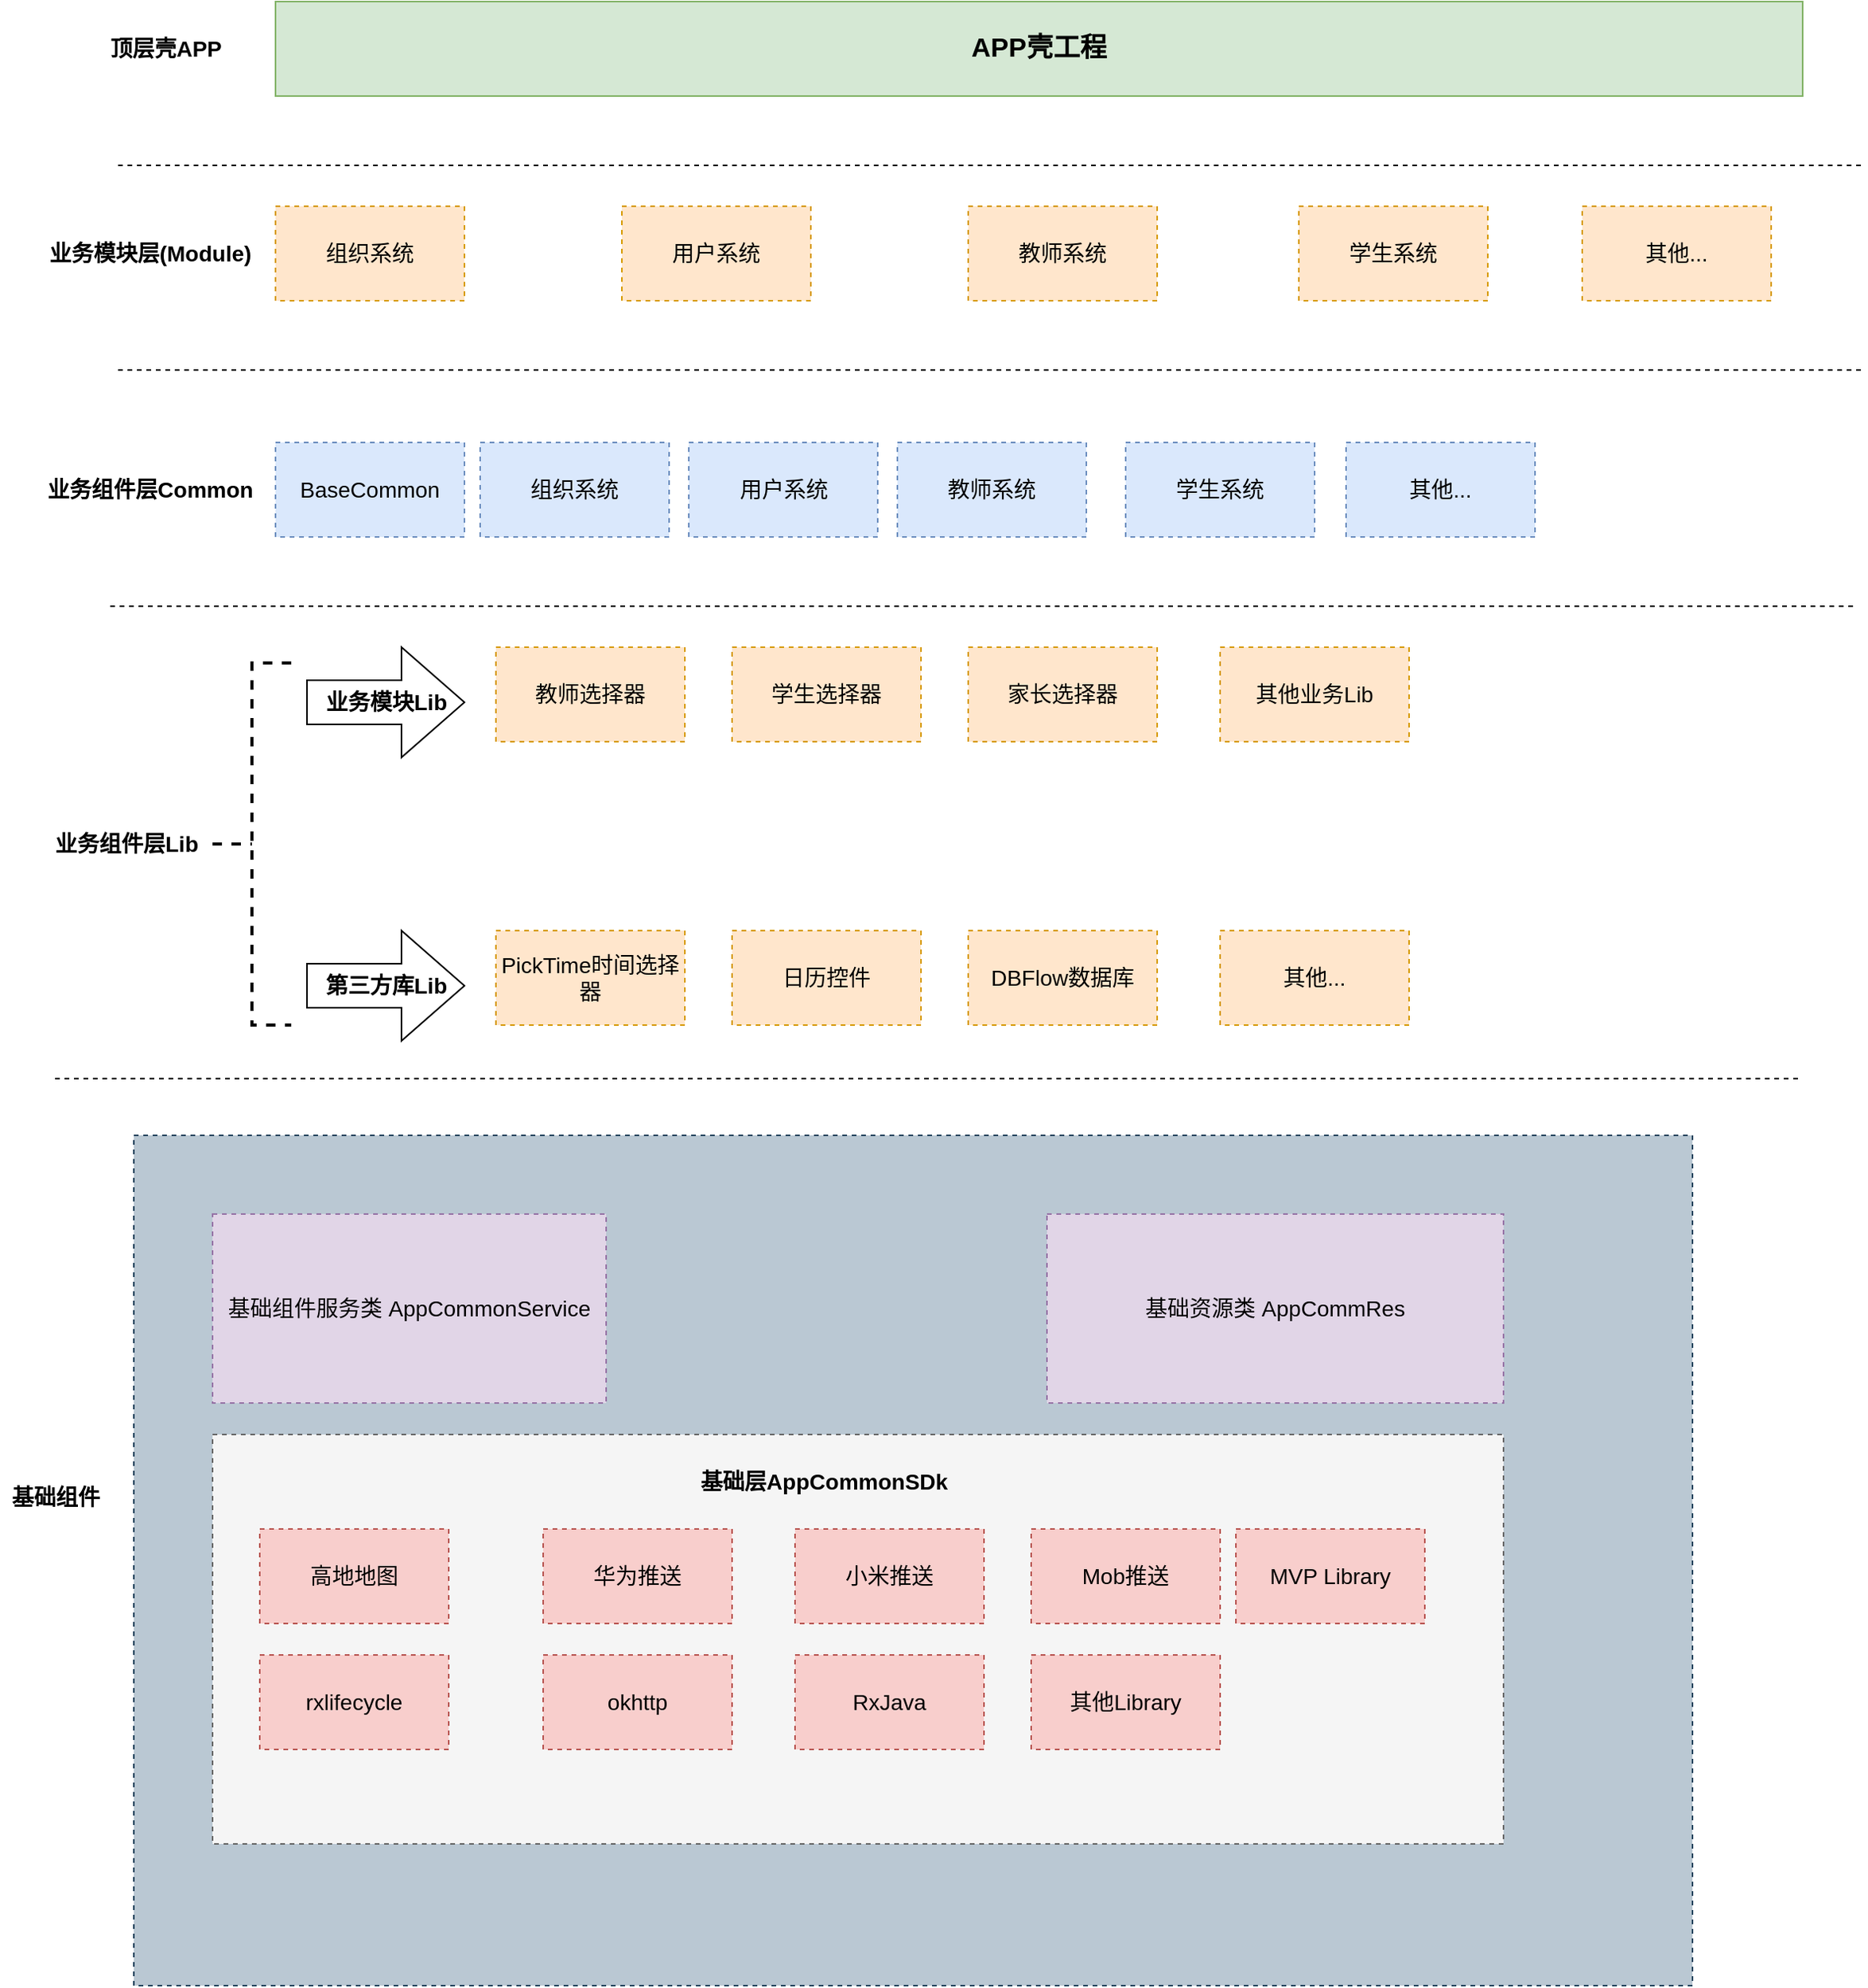 <mxfile version="13.8.8" type="github">
  <diagram id="5YJdf_GiZVkq7qKEYGZW" name="Page-1">
    <mxGraphModel dx="2249" dy="762" grid="1" gridSize="10" guides="1" tooltips="1" connect="1" arrows="1" fold="1" page="1" pageScale="1" pageWidth="827" pageHeight="1169" math="0" shadow="0">
      <root>
        <mxCell id="0" />
        <mxCell id="1" parent="0" />
        <mxCell id="j0w_x6X-0oKLD-OR9ZKu-58" value="" style="rounded=0;whiteSpace=wrap;html=1;dashed=1;fontSize=14;fillColor=#bac8d3;strokeColor=#23445d;" vertex="1" parent="1">
          <mxGeometry x="10" y="810" width="990" height="540" as="geometry" />
        </mxCell>
        <mxCell id="j0w_x6X-0oKLD-OR9ZKu-52" value="" style="rounded=0;whiteSpace=wrap;html=1;dashed=1;fontSize=14;fillColor=#f5f5f5;strokeColor=#666666;fontColor=#333333;" vertex="1" parent="1">
          <mxGeometry x="60" y="1000" width="820" height="260" as="geometry" />
        </mxCell>
        <mxCell id="QNq1hISHLKf9LOUZHScL-2" value="&lt;font style=&quot;font-size: 17px&quot;&gt;APP壳工程&lt;/font&gt;" style="rounded=0;whiteSpace=wrap;html=1;fillColor=#d5e8d4;strokeColor=#82b366;fontStyle=1" parent="1" vertex="1">
          <mxGeometry x="100" y="90" width="970" height="60" as="geometry" />
        </mxCell>
        <mxCell id="QNq1hISHLKf9LOUZHScL-4" value="顶层壳APP" style="text;html=1;align=center;verticalAlign=middle;resizable=0;points=[];autosize=1;fontStyle=1;fontSize=14;" parent="1" vertex="1">
          <mxGeometry x="-15" y="110" width="90" height="20" as="geometry" />
        </mxCell>
        <mxCell id="QNq1hISHLKf9LOUZHScL-5" value="" style="line;strokeWidth=1;fillColor=none;align=left;verticalAlign=middle;spacingTop=-1;spacingLeft=3;spacingRight=3;rotatable=0;labelPosition=right;points=[];portConstraint=eastwest;fontSize=14;dashed=1;" parent="1" vertex="1">
          <mxGeometry y="190" width="1110" height="8" as="geometry" />
        </mxCell>
        <mxCell id="j0w_x6X-0oKLD-OR9ZKu-1" value="&lt;b&gt;业务模块层(Module)&lt;/b&gt;" style="text;html=1;align=center;verticalAlign=middle;resizable=0;points=[];autosize=1;fontSize=14;" vertex="1" parent="1">
          <mxGeometry x="-50" y="240" width="140" height="20" as="geometry" />
        </mxCell>
        <mxCell id="j0w_x6X-0oKLD-OR9ZKu-2" value="教师系统" style="rounded=0;whiteSpace=wrap;html=1;dashed=1;fontSize=14;fillColor=#ffe6cc;strokeColor=#d79b00;" vertex="1" parent="1">
          <mxGeometry x="540" y="220" width="120" height="60" as="geometry" />
        </mxCell>
        <mxCell id="j0w_x6X-0oKLD-OR9ZKu-3" value="学生系统" style="rounded=0;whiteSpace=wrap;html=1;dashed=1;fontSize=14;fillColor=#ffe6cc;strokeColor=#d79b00;" vertex="1" parent="1">
          <mxGeometry x="750" y="220" width="120" height="60" as="geometry" />
        </mxCell>
        <mxCell id="j0w_x6X-0oKLD-OR9ZKu-5" value="组织系统" style="rounded=0;whiteSpace=wrap;html=1;dashed=1;fontSize=14;fillColor=#ffe6cc;strokeColor=#d79b00;" vertex="1" parent="1">
          <mxGeometry x="100" y="220" width="120" height="60" as="geometry" />
        </mxCell>
        <mxCell id="j0w_x6X-0oKLD-OR9ZKu-6" value="用户系统" style="rounded=0;whiteSpace=wrap;html=1;dashed=1;fontSize=14;fillColor=#ffe6cc;strokeColor=#d79b00;" vertex="1" parent="1">
          <mxGeometry x="320" y="220" width="120" height="60" as="geometry" />
        </mxCell>
        <mxCell id="j0w_x6X-0oKLD-OR9ZKu-7" value="其他..." style="rounded=0;whiteSpace=wrap;html=1;dashed=1;fontSize=14;fillColor=#ffe6cc;strokeColor=#d79b00;" vertex="1" parent="1">
          <mxGeometry x="930" y="220" width="120" height="60" as="geometry" />
        </mxCell>
        <mxCell id="j0w_x6X-0oKLD-OR9ZKu-9" value="" style="line;strokeWidth=1;fillColor=none;align=left;verticalAlign=middle;spacingTop=-1;spacingLeft=3;spacingRight=3;rotatable=0;labelPosition=right;points=[];portConstraint=eastwest;fontSize=14;dashed=1;" vertex="1" parent="1">
          <mxGeometry y="320" width="1110" height="8" as="geometry" />
        </mxCell>
        <mxCell id="j0w_x6X-0oKLD-OR9ZKu-10" value="教师选择器" style="rounded=0;whiteSpace=wrap;html=1;dashed=1;fontSize=14;fillColor=#ffe6cc;strokeColor=#d79b00;" vertex="1" parent="1">
          <mxGeometry x="240" y="500" width="120" height="60" as="geometry" />
        </mxCell>
        <mxCell id="j0w_x6X-0oKLD-OR9ZKu-11" value="&lt;b&gt;业务组件层Lib&lt;/b&gt;" style="text;html=1;align=center;verticalAlign=middle;resizable=0;points=[];autosize=1;fontSize=14;" vertex="1" parent="1">
          <mxGeometry x="-50" y="615" width="110" height="20" as="geometry" />
        </mxCell>
        <mxCell id="j0w_x6X-0oKLD-OR9ZKu-16" value="" style="strokeWidth=2;html=1;shape=mxgraph.flowchart.annotation_2;align=left;labelPosition=right;pointerEvents=1;dashed=1;fontSize=14;" vertex="1" parent="1">
          <mxGeometry x="60" y="510" width="50" height="230" as="geometry" />
        </mxCell>
        <mxCell id="j0w_x6X-0oKLD-OR9ZKu-18" value="&lt;b&gt;业务模块Lib&lt;/b&gt;" style="html=1;shadow=0;dashed=0;align=center;verticalAlign=middle;shape=mxgraph.arrows2.arrow;dy=0.6;dx=40;notch=0;fontSize=14;" vertex="1" parent="1">
          <mxGeometry x="120" y="500" width="100" height="70" as="geometry" />
        </mxCell>
        <mxCell id="j0w_x6X-0oKLD-OR9ZKu-19" value="学生选择器" style="rounded=0;whiteSpace=wrap;html=1;dashed=1;fontSize=14;fillColor=#ffe6cc;strokeColor=#d79b00;" vertex="1" parent="1">
          <mxGeometry x="390" y="500" width="120" height="60" as="geometry" />
        </mxCell>
        <mxCell id="j0w_x6X-0oKLD-OR9ZKu-20" value="家长选择器" style="rounded=0;whiteSpace=wrap;html=1;dashed=1;fontSize=14;fillColor=#ffe6cc;strokeColor=#d79b00;" vertex="1" parent="1">
          <mxGeometry x="540" y="500" width="120" height="60" as="geometry" />
        </mxCell>
        <mxCell id="j0w_x6X-0oKLD-OR9ZKu-21" value="其他业务Lib" style="rounded=0;whiteSpace=wrap;html=1;dashed=1;fontSize=14;fillColor=#ffe6cc;strokeColor=#d79b00;" vertex="1" parent="1">
          <mxGeometry x="700" y="500" width="120" height="60" as="geometry" />
        </mxCell>
        <mxCell id="j0w_x6X-0oKLD-OR9ZKu-22" value="&lt;b&gt;第三方库Lib&lt;/b&gt;" style="html=1;shadow=0;dashed=0;align=center;verticalAlign=middle;shape=mxgraph.arrows2.arrow;dy=0.6;dx=40;notch=0;fontSize=14;" vertex="1" parent="1">
          <mxGeometry x="120" y="680" width="100" height="70" as="geometry" />
        </mxCell>
        <mxCell id="j0w_x6X-0oKLD-OR9ZKu-23" value="PickTime时间选择器" style="rounded=0;whiteSpace=wrap;html=1;dashed=1;fontSize=14;fillColor=#ffe6cc;strokeColor=#d79b00;" vertex="1" parent="1">
          <mxGeometry x="240" y="680" width="120" height="60" as="geometry" />
        </mxCell>
        <mxCell id="j0w_x6X-0oKLD-OR9ZKu-24" value="日历控件" style="rounded=0;whiteSpace=wrap;html=1;dashed=1;fontSize=14;fillColor=#ffe6cc;strokeColor=#d79b00;" vertex="1" parent="1">
          <mxGeometry x="390" y="680" width="120" height="60" as="geometry" />
        </mxCell>
        <mxCell id="j0w_x6X-0oKLD-OR9ZKu-25" value="DBFlow数据库" style="rounded=0;whiteSpace=wrap;html=1;dashed=1;fontSize=14;fillColor=#ffe6cc;strokeColor=#d79b00;" vertex="1" parent="1">
          <mxGeometry x="540" y="680" width="120" height="60" as="geometry" />
        </mxCell>
        <mxCell id="j0w_x6X-0oKLD-OR9ZKu-26" value="其他..." style="rounded=0;whiteSpace=wrap;html=1;dashed=1;fontSize=14;fillColor=#ffe6cc;strokeColor=#d79b00;" vertex="1" parent="1">
          <mxGeometry x="700" y="680" width="120" height="60" as="geometry" />
        </mxCell>
        <mxCell id="j0w_x6X-0oKLD-OR9ZKu-27" value="" style="line;strokeWidth=1;fillColor=none;align=left;verticalAlign=middle;spacingTop=-1;spacingLeft=3;spacingRight=3;rotatable=0;labelPosition=right;points=[];portConstraint=eastwest;fontSize=14;dashed=1;" vertex="1" parent="1">
          <mxGeometry x="-5" y="470" width="1110" height="8" as="geometry" />
        </mxCell>
        <mxCell id="j0w_x6X-0oKLD-OR9ZKu-29" value="&lt;b&gt;业务组件层Common&lt;/b&gt;" style="text;html=1;align=center;verticalAlign=middle;resizable=0;points=[];autosize=1;fontSize=14;" vertex="1" parent="1">
          <mxGeometry x="-55" y="390" width="150" height="20" as="geometry" />
        </mxCell>
        <mxCell id="j0w_x6X-0oKLD-OR9ZKu-37" value="教师系统" style="rounded=0;whiteSpace=wrap;html=1;dashed=1;fontSize=14;fillColor=#dae8fc;strokeColor=#6c8ebf;" vertex="1" parent="1">
          <mxGeometry x="495" y="370" width="120" height="60" as="geometry" />
        </mxCell>
        <mxCell id="j0w_x6X-0oKLD-OR9ZKu-38" value="学生系统" style="rounded=0;whiteSpace=wrap;html=1;dashed=1;fontSize=14;fillColor=#dae8fc;strokeColor=#6c8ebf;" vertex="1" parent="1">
          <mxGeometry x="640" y="370" width="120" height="60" as="geometry" />
        </mxCell>
        <mxCell id="j0w_x6X-0oKLD-OR9ZKu-39" value="组织系统" style="rounded=0;whiteSpace=wrap;html=1;dashed=1;fontSize=14;fillColor=#dae8fc;strokeColor=#6c8ebf;" vertex="1" parent="1">
          <mxGeometry x="230" y="370" width="120" height="60" as="geometry" />
        </mxCell>
        <mxCell id="j0w_x6X-0oKLD-OR9ZKu-40" value="用户系统" style="rounded=0;whiteSpace=wrap;html=1;dashed=1;fontSize=14;fillColor=#dae8fc;strokeColor=#6c8ebf;" vertex="1" parent="1">
          <mxGeometry x="362.5" y="370" width="120" height="60" as="geometry" />
        </mxCell>
        <mxCell id="j0w_x6X-0oKLD-OR9ZKu-41" value="其他..." style="rounded=0;whiteSpace=wrap;html=1;dashed=1;fontSize=14;fillColor=#dae8fc;strokeColor=#6c8ebf;" vertex="1" parent="1">
          <mxGeometry x="780" y="370" width="120" height="60" as="geometry" />
        </mxCell>
        <mxCell id="j0w_x6X-0oKLD-OR9ZKu-42" value="&lt;b&gt;基础组件&lt;/b&gt;" style="text;html=1;align=center;verticalAlign=middle;resizable=0;points=[];autosize=1;fontSize=14;" vertex="1" parent="1">
          <mxGeometry x="-75" y="1030" width="70" height="20" as="geometry" />
        </mxCell>
        <mxCell id="j0w_x6X-0oKLD-OR9ZKu-43" value="高地地图" style="rounded=0;whiteSpace=wrap;html=1;dashed=1;fontSize=14;fillColor=#f8cecc;strokeColor=#b85450;" vertex="1" parent="1">
          <mxGeometry x="90" y="1060" width="120" height="60" as="geometry" />
        </mxCell>
        <mxCell id="j0w_x6X-0oKLD-OR9ZKu-44" value="华为推送" style="rounded=0;whiteSpace=wrap;html=1;dashed=1;fontSize=14;fillColor=#f8cecc;strokeColor=#b85450;" vertex="1" parent="1">
          <mxGeometry x="270" y="1060" width="120" height="60" as="geometry" />
        </mxCell>
        <mxCell id="j0w_x6X-0oKLD-OR9ZKu-45" value="小米推送" style="rounded=0;whiteSpace=wrap;html=1;dashed=1;fontSize=14;fillColor=#f8cecc;strokeColor=#b85450;" vertex="1" parent="1">
          <mxGeometry x="430" y="1060" width="120" height="60" as="geometry" />
        </mxCell>
        <mxCell id="j0w_x6X-0oKLD-OR9ZKu-46" value="okhttp" style="rounded=0;whiteSpace=wrap;html=1;dashed=1;fontSize=14;fillColor=#f8cecc;strokeColor=#b85450;" vertex="1" parent="1">
          <mxGeometry x="270" y="1140" width="120" height="60" as="geometry" />
        </mxCell>
        <mxCell id="j0w_x6X-0oKLD-OR9ZKu-47" value="RxJava" style="rounded=0;whiteSpace=wrap;html=1;dashed=1;fontSize=14;fillColor=#f8cecc;strokeColor=#b85450;" vertex="1" parent="1">
          <mxGeometry x="430" y="1140" width="120" height="60" as="geometry" />
        </mxCell>
        <mxCell id="j0w_x6X-0oKLD-OR9ZKu-48" value="rxlifecycle" style="rounded=0;whiteSpace=wrap;html=1;dashed=1;fontSize=14;fillColor=#f8cecc;strokeColor=#b85450;" vertex="1" parent="1">
          <mxGeometry x="90" y="1140" width="120" height="60" as="geometry" />
        </mxCell>
        <mxCell id="j0w_x6X-0oKLD-OR9ZKu-49" value="Mob推送" style="rounded=0;whiteSpace=wrap;html=1;dashed=1;fontSize=14;fillColor=#f8cecc;strokeColor=#b85450;" vertex="1" parent="1">
          <mxGeometry x="580" y="1060" width="120" height="60" as="geometry" />
        </mxCell>
        <mxCell id="j0w_x6X-0oKLD-OR9ZKu-50" value="其他Library" style="rounded=0;whiteSpace=wrap;html=1;dashed=1;fontSize=14;fillColor=#f8cecc;strokeColor=#b85450;" vertex="1" parent="1">
          <mxGeometry x="580" y="1140" width="120" height="60" as="geometry" />
        </mxCell>
        <mxCell id="j0w_x6X-0oKLD-OR9ZKu-51" value="" style="line;strokeWidth=1;fillColor=none;align=left;verticalAlign=middle;spacingTop=-1;spacingLeft=3;spacingRight=3;rotatable=0;labelPosition=right;points=[];portConstraint=eastwest;fontSize=14;dashed=1;" vertex="1" parent="1">
          <mxGeometry x="-40" y="770" width="1110" height="8" as="geometry" />
        </mxCell>
        <mxCell id="j0w_x6X-0oKLD-OR9ZKu-53" value="&lt;b&gt;基础层AppCommonSDk&lt;/b&gt;" style="text;html=1;align=center;verticalAlign=middle;resizable=0;points=[];autosize=1;fontSize=14;" vertex="1" parent="1">
          <mxGeometry x="362.5" y="1020" width="170" height="20" as="geometry" />
        </mxCell>
        <mxCell id="j0w_x6X-0oKLD-OR9ZKu-55" value="MVP Library" style="rounded=0;whiteSpace=wrap;html=1;dashed=1;fontSize=14;fillColor=#f8cecc;strokeColor=#b85450;" vertex="1" parent="1">
          <mxGeometry x="710" y="1060" width="120" height="60" as="geometry" />
        </mxCell>
        <mxCell id="j0w_x6X-0oKLD-OR9ZKu-56" value="基础组件服务类 AppCommonService" style="rounded=0;whiteSpace=wrap;html=1;dashed=1;fontSize=14;fillColor=#e1d5e7;strokeColor=#9673a6;" vertex="1" parent="1">
          <mxGeometry x="60" y="860" width="250" height="120" as="geometry" />
        </mxCell>
        <mxCell id="j0w_x6X-0oKLD-OR9ZKu-57" value="基础资源类 AppCommRes" style="rounded=0;whiteSpace=wrap;html=1;dashed=1;fontSize=14;fillColor=#e1d5e7;strokeColor=#9673a6;" vertex="1" parent="1">
          <mxGeometry x="590" y="860" width="290" height="120" as="geometry" />
        </mxCell>
        <mxCell id="j0w_x6X-0oKLD-OR9ZKu-59" value="BaseCommon" style="rounded=0;whiteSpace=wrap;html=1;dashed=1;fontSize=14;fillColor=#dae8fc;strokeColor=#6c8ebf;" vertex="1" parent="1">
          <mxGeometry x="100" y="370" width="120" height="60" as="geometry" />
        </mxCell>
      </root>
    </mxGraphModel>
  </diagram>
</mxfile>
